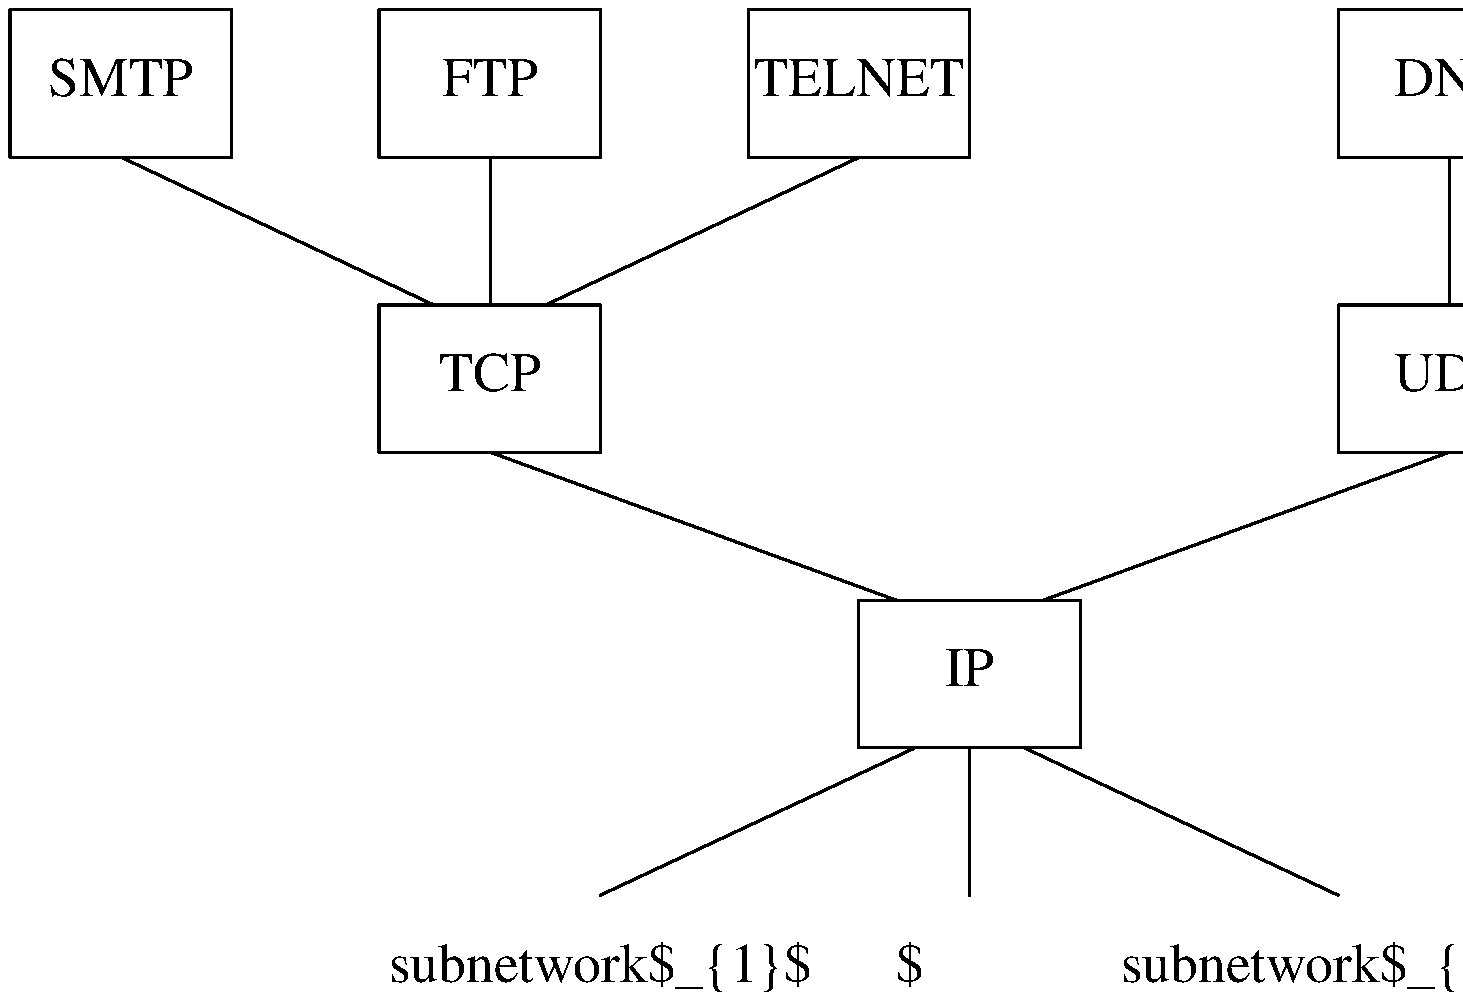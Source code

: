 .PS 7.75i
.ps 20
## figure 4
B1:	box "IP"
C1:	box invis with .n at (B1.s.x, B1.s.y-lineht) "$\cdots$"
C2:	box invis with .n at (B1.s.x-(boxwid+linewid), B1.s.y-lineht) \
	    "subnetwork$_{1}$"
C3:	box invis with .n at (B1.s.x+(boxwid+linewid), B1.s.y-lineht) \
	    "subnetwork$_{N}$"
	line from B1.s to C1.n
	line from (B1.s.x-boxwid/4, B1.s.y) to C2.n
	line from (B1.s.x+boxwid/4, B1.s.y) to C3.n
##
B2:	box "TCP" with .s at (B1.n.x-(3*boxwid/2+linewid), B1.n.y+lineht)
	line from (B1.n.x-boxwid/3, B1.n.y) to B2.s
B3:	box "SMTP" with .s at (B2.n.x-(boxwid+linewid), B2.n.y+lineht)
B4:	box "FTP" with .s at (B2.n.x, B2.n.y+lineht)
B5:	box "TELNET" with .s at (B2.n.x+(boxwid+linewid), B2.n.y+lineht)
	line from (B2.n.x-boxwid/4, B2.n.y) to B3.s
	line from B2.n to B4.s
	line from (B2.n.x+boxwid/4, B2.n.y) to B5.s
##
B6:	box "UDP" with .s at (B1.n.x+(3*boxwid/2+linewid), B1.n.y+lineht)
	line from (B1.n.x+boxwid/3, B1.n.y) to B6.s
B7:	box "DNS" with .s at (B6.n.x, B6.n.y+lineht)
	line from B6.n to B7.s
##
.PE

